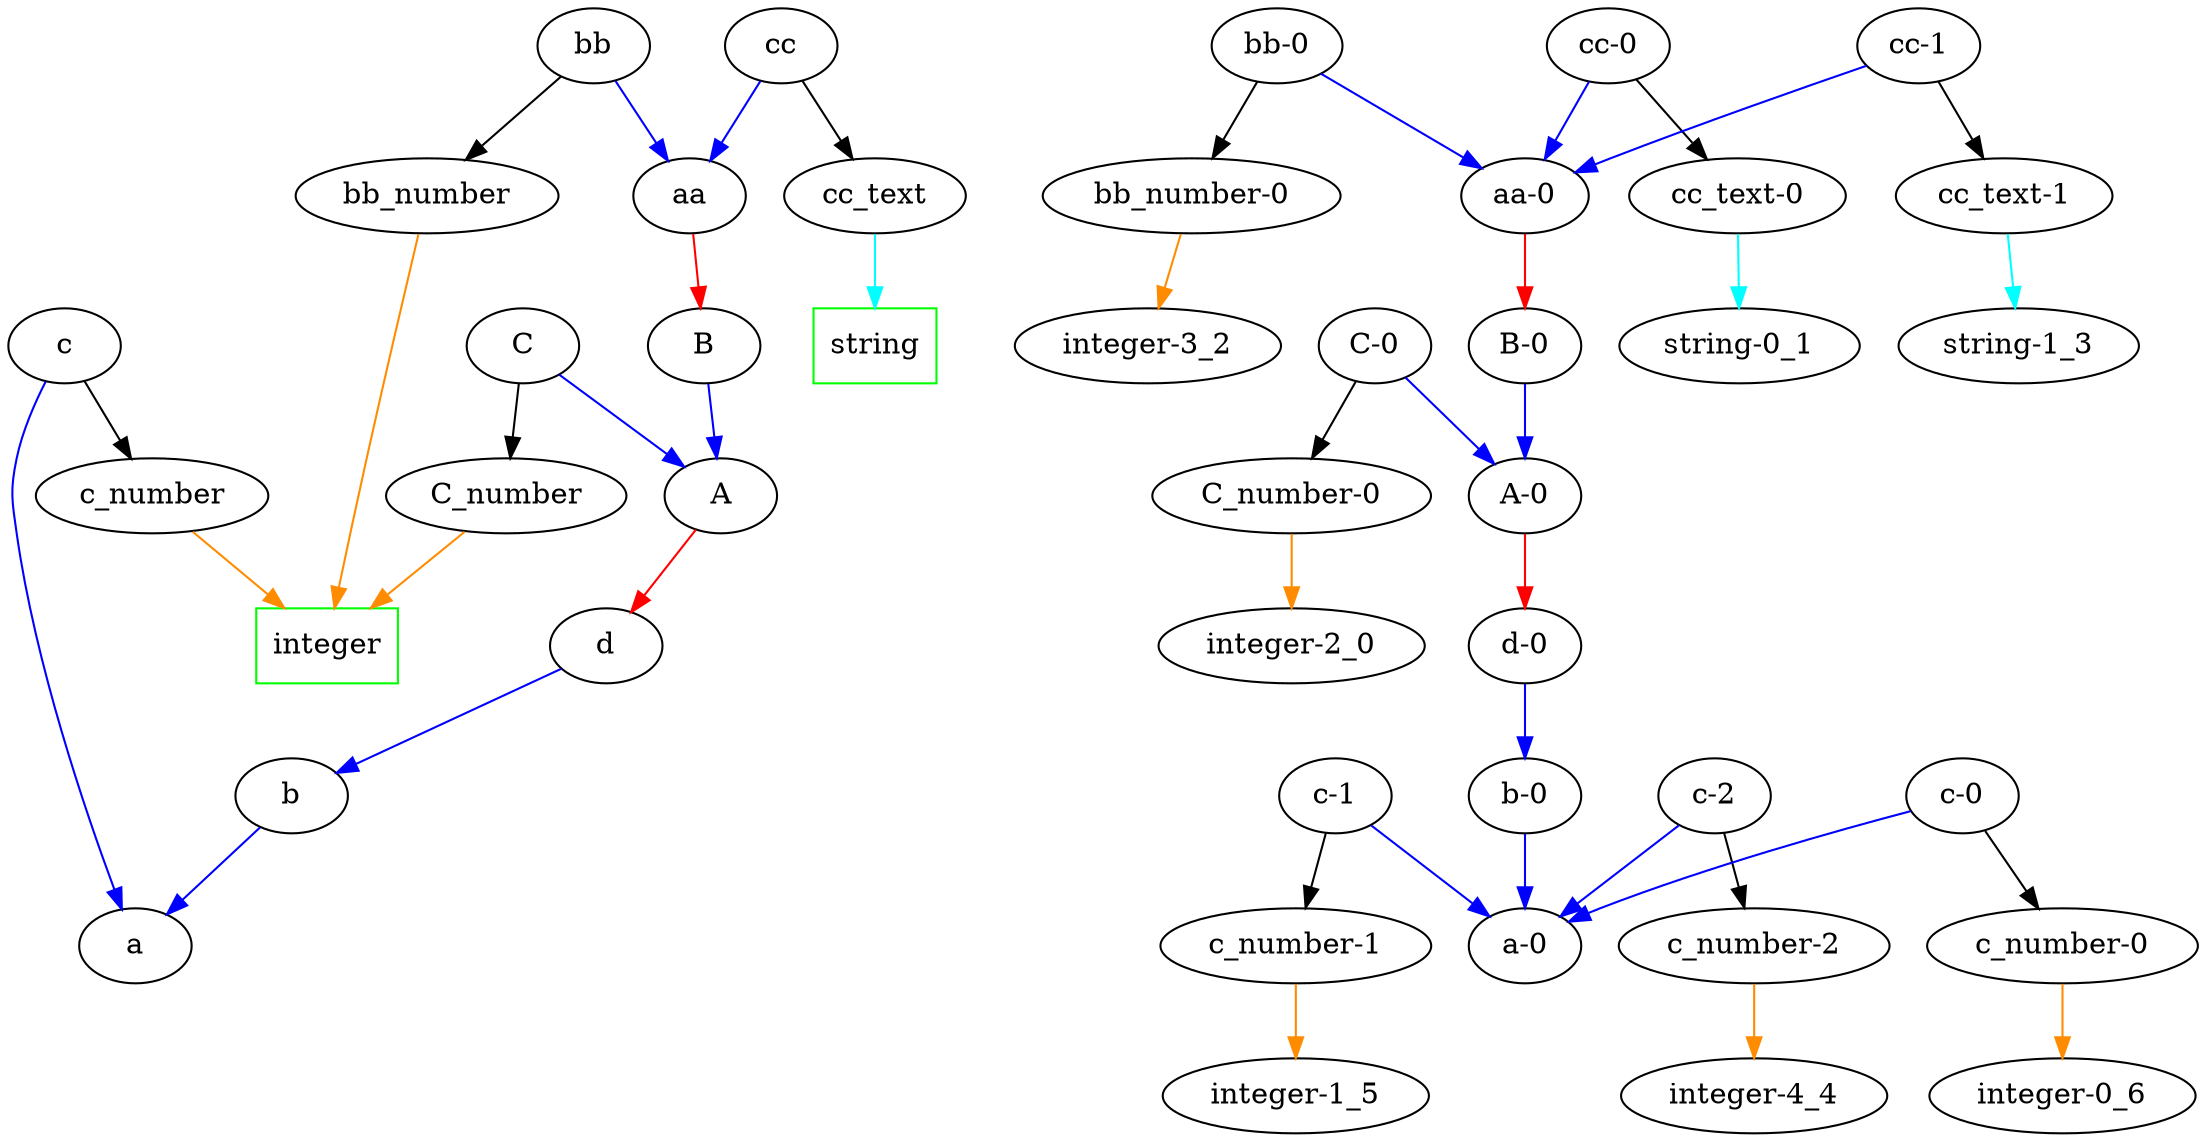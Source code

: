 digraph {
	d
	b
	d -> b [color=blue]
	bb
	aa
	bb -> aa [color=blue]
	"c-1"
	"c_number-1"
	"c-1" -> "c_number-1" [color=black]
	c
	c_number
	c -> c_number [color=black]
	string [color=green shape=rectangle]
	string
	cc_text -> string [color=cyan]
	"c-2"
	"c_number-2"
	"c-2" -> "c_number-2" [color=black]
	"c-1"
	"a-0"
	"c-1" -> "a-0" [color=blue]
	"A-0"
	"d-0"
	"A-0" -> "d-0" [color=red]
	"aa-0"
	"B-0"
	"aa-0" -> "B-0" [color=red]
	"d-0"
	"b-0"
	"d-0" -> "b-0" [color=blue]
	B
	A
	B -> A [color=blue]
	"C-0"
	"A-0"
	"C-0" -> "A-0" [color=blue]
	"bb-0"
	"aa-0"
	"bb-0" -> "aa-0" [color=blue]
	"B-0"
	"A-0"
	"B-0" -> "A-0" [color=blue]
	"C_number-0"
	"integer-2_0"
	"C_number-0" -> "integer-2_0" [color=darkorange]
	"cc-0"
	"aa-0"
	"cc-0" -> "aa-0" [color=blue]
	aa
	B
	aa -> B [color=red]
	integer [color=green shape=rectangle]
	integer
	bb_number -> integer [color=darkorange]
	"cc_text-0"
	"string-0_1"
	"cc_text-0" -> "string-0_1" [color=cyan]
	"cc-1"
	"aa-0"
	"cc-1" -> "aa-0" [color=blue]
	"bb_number-0"
	"integer-3_2"
	"bb_number-0" -> "integer-3_2" [color=darkorange]
	bb
	bb_number
	bb -> bb_number [color=black]
	"c-0"
	"c_number-0"
	"c-0" -> "c_number-0" [color=black]
	cc
	cc_text
	cc -> cc_text [color=black]
	"bb-0"
	"bb_number-0"
	"bb-0" -> "bb_number-0" [color=black]
	"c-2"
	"a-0"
	"c-2" -> "a-0" [color=blue]
	"cc-0"
	"cc_text-0"
	"cc-0" -> "cc_text-0" [color=black]
	C
	C_number
	C -> C_number [color=black]
	integer [color=green shape=rectangle]
	integer
	C_number -> integer [color=darkorange]
	A
	d
	A -> d [color=red]
	C
	A
	C -> A [color=blue]
	"cc_text-1"
	"string-1_3"
	"cc_text-1" -> "string-1_3" [color=cyan]
	"cc-1"
	"cc_text-1"
	"cc-1" -> "cc_text-1" [color=black]
	"c_number-2"
	"integer-4_4"
	"c_number-2" -> "integer-4_4" [color=darkorange]
	b
	a
	b -> a [color=blue]
	"c_number-1"
	"integer-1_5"
	"c_number-1" -> "integer-1_5" [color=darkorange]
	cc
	aa
	cc -> aa [color=blue]
	"c_number-0"
	"integer-0_6"
	"c_number-0" -> "integer-0_6" [color=darkorange]
	"C-0"
	"C_number-0"
	"C-0" -> "C_number-0" [color=black]
	"b-0"
	"a-0"
	"b-0" -> "a-0" [color=blue]
	integer [color=green shape=rectangle]
	integer
	c_number -> integer [color=darkorange]
	"c-0"
	"a-0"
	"c-0" -> "a-0" [color=blue]
	c
	a
	c -> a [color=blue]
}
